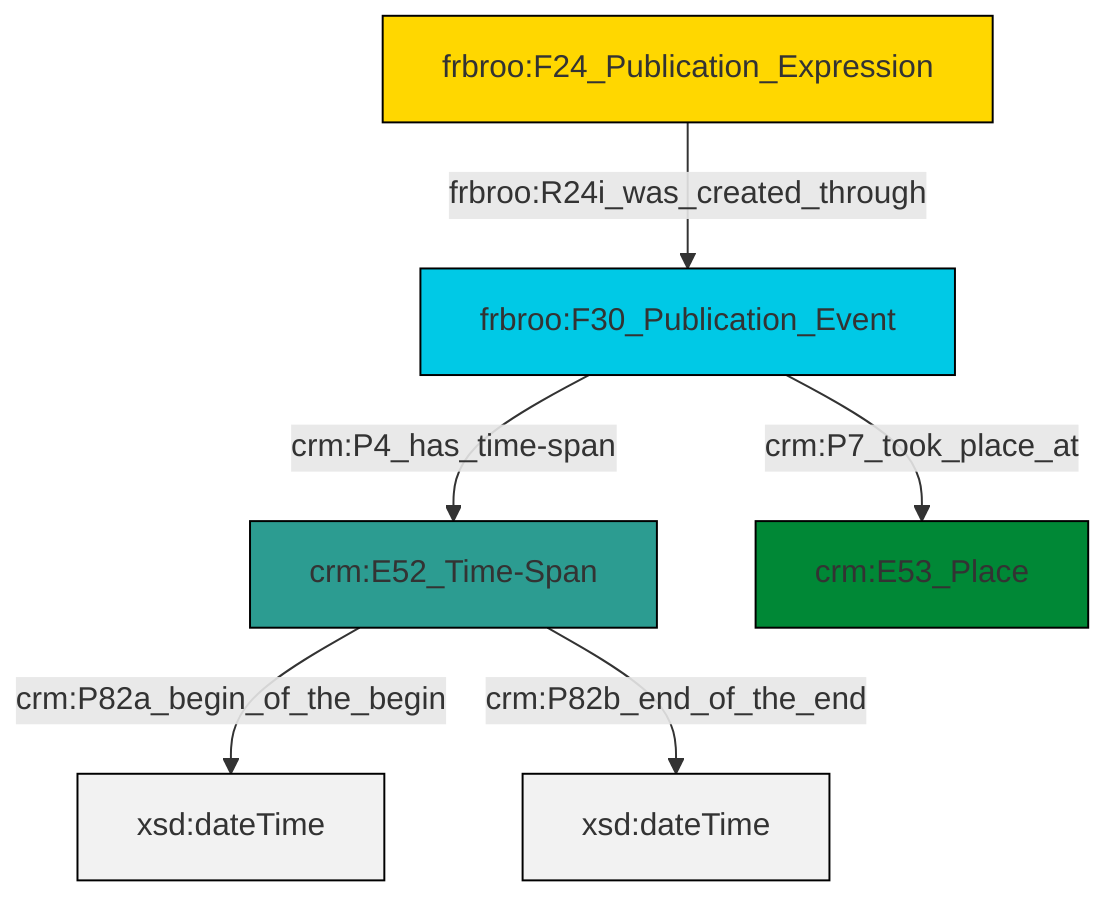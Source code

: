 graph TD
classDef Literal fill:#f2f2f2,stroke:#000000;
classDef CRM_Entity fill:#FFFFFF,stroke:#000000;
classDef Temporal_Entity fill:#00C9E6, stroke:#000000;
classDef Type fill:#E18312, stroke:#000000;
classDef Time-Span fill:#2C9C91, stroke:#000000;
classDef Appellation fill:#FFEB7F, stroke:#000000;
classDef Place fill:#008836, stroke:#000000;
classDef Persistent_Item fill:#B266B2, stroke:#000000;
classDef Conceptual_Object fill:#FFD700, stroke:#000000;
classDef Physical_Thing fill:#D2B48C, stroke:#000000;
classDef Actor fill:#f58aad, stroke:#000000;
classDef PC_Classes fill:#4ce600, stroke:#000000;
classDef Multi fill:#cccccc,stroke:#000000;

0["crm:E52_Time-Span"]:::Time-Span -->|crm:P82a_begin_of_the_begin| 1[xsd:dateTime]:::Literal
0["crm:E52_Time-Span"]:::Time-Span -->|crm:P82b_end_of_the_end| 4[xsd:dateTime]:::Literal
2["frbroo:F24_Publication_Expression"]:::Conceptual_Object -->|frbroo:R24i_was_created_through| 8["frbroo:F30_Publication_Event"]:::Temporal_Entity
8["frbroo:F30_Publication_Event"]:::Temporal_Entity -->|crm:P4_has_time-span| 0["crm:E52_Time-Span"]:::Time-Span
8["frbroo:F30_Publication_Event"]:::Temporal_Entity -->|crm:P7_took_place_at| 5["crm:E53_Place"]:::Place